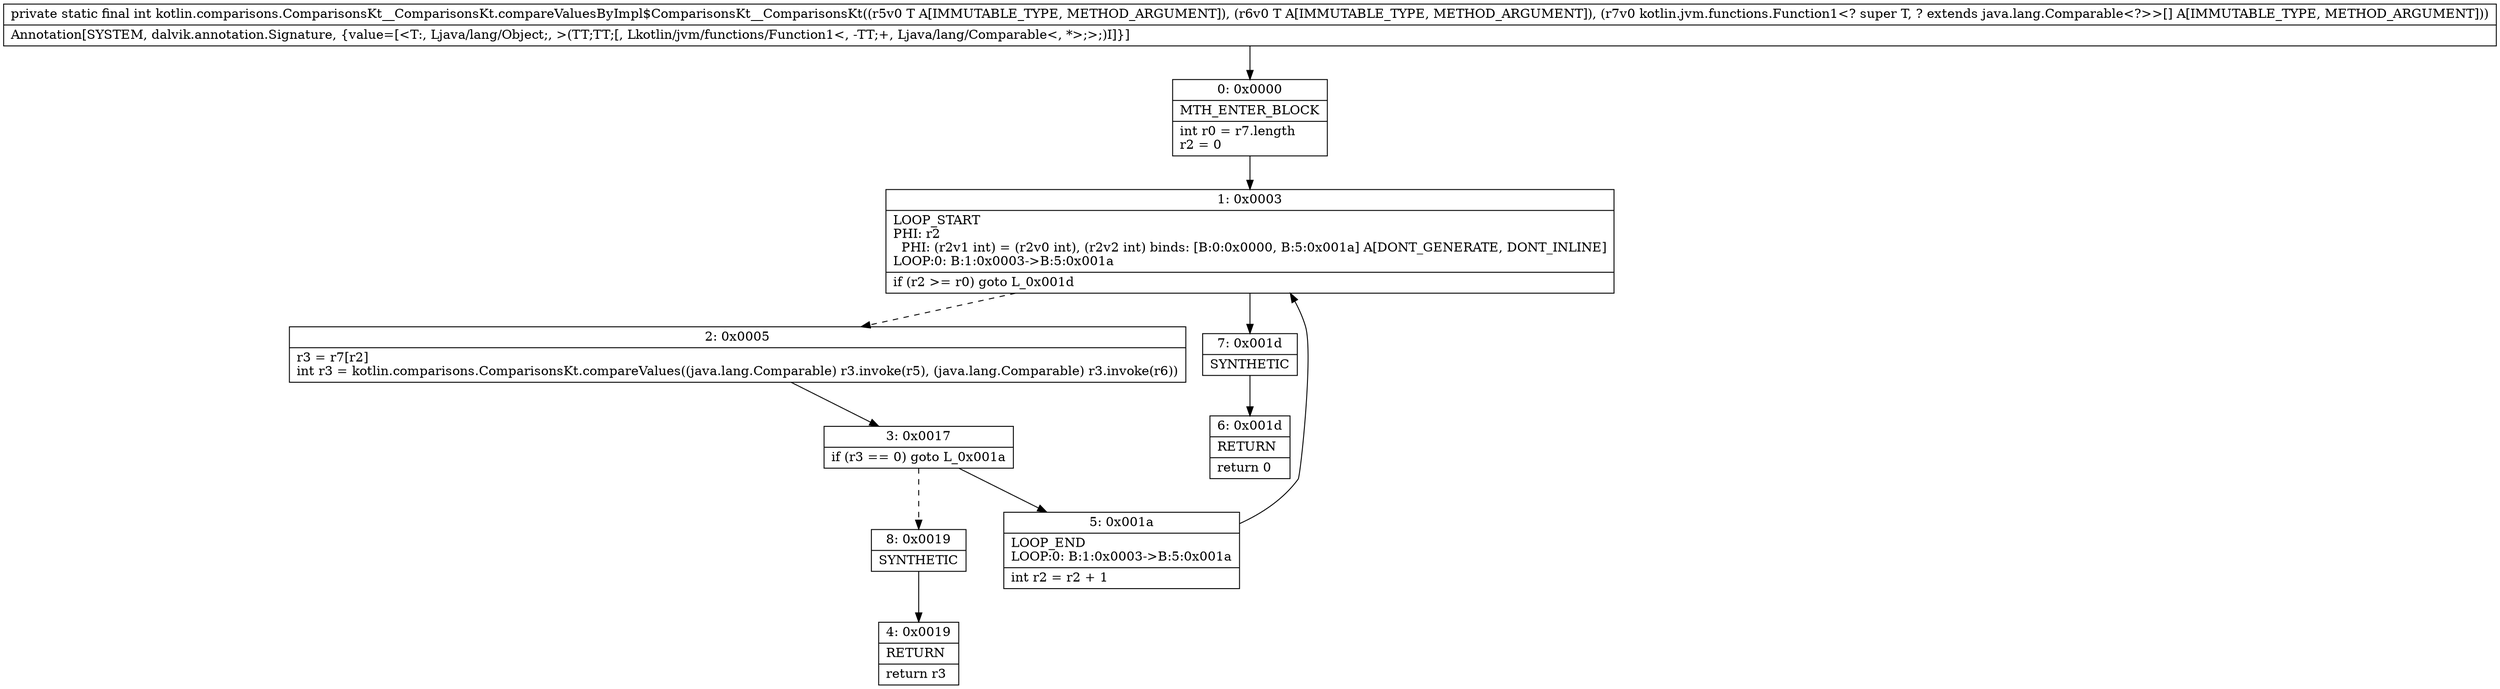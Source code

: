 digraph "CFG forkotlin.comparisons.ComparisonsKt__ComparisonsKt.compareValuesByImpl$ComparisonsKt__ComparisonsKt(Ljava\/lang\/Object;Ljava\/lang\/Object;[Lkotlin\/jvm\/functions\/Function1;)I" {
Node_0 [shape=record,label="{0\:\ 0x0000|MTH_ENTER_BLOCK\l|int r0 = r7.length\lr2 = 0\l}"];
Node_1 [shape=record,label="{1\:\ 0x0003|LOOP_START\lPHI: r2 \l  PHI: (r2v1 int) = (r2v0 int), (r2v2 int) binds: [B:0:0x0000, B:5:0x001a] A[DONT_GENERATE, DONT_INLINE]\lLOOP:0: B:1:0x0003\-\>B:5:0x001a\l|if (r2 \>= r0) goto L_0x001d\l}"];
Node_2 [shape=record,label="{2\:\ 0x0005|r3 = r7[r2]\lint r3 = kotlin.comparisons.ComparisonsKt.compareValues((java.lang.Comparable) r3.invoke(r5), (java.lang.Comparable) r3.invoke(r6))\l}"];
Node_3 [shape=record,label="{3\:\ 0x0017|if (r3 == 0) goto L_0x001a\l}"];
Node_4 [shape=record,label="{4\:\ 0x0019|RETURN\l|return r3\l}"];
Node_5 [shape=record,label="{5\:\ 0x001a|LOOP_END\lLOOP:0: B:1:0x0003\-\>B:5:0x001a\l|int r2 = r2 + 1\l}"];
Node_6 [shape=record,label="{6\:\ 0x001d|RETURN\l|return 0\l}"];
Node_7 [shape=record,label="{7\:\ 0x001d|SYNTHETIC\l}"];
Node_8 [shape=record,label="{8\:\ 0x0019|SYNTHETIC\l}"];
MethodNode[shape=record,label="{private static final int kotlin.comparisons.ComparisonsKt__ComparisonsKt.compareValuesByImpl$ComparisonsKt__ComparisonsKt((r5v0 T A[IMMUTABLE_TYPE, METHOD_ARGUMENT]), (r6v0 T A[IMMUTABLE_TYPE, METHOD_ARGUMENT]), (r7v0 kotlin.jvm.functions.Function1\<? super T, ? extends java.lang.Comparable\<?\>\>[] A[IMMUTABLE_TYPE, METHOD_ARGUMENT]))  | Annotation[SYSTEM, dalvik.annotation.Signature, \{value=[\<T:, Ljava\/lang\/Object;, \>(TT;TT;[, Lkotlin\/jvm\/functions\/Function1\<, \-TT;+, Ljava\/lang\/Comparable\<, *\>;\>;)I]\}]\l}"];
MethodNode -> Node_0;
Node_0 -> Node_1;
Node_1 -> Node_2[style=dashed];
Node_1 -> Node_7;
Node_2 -> Node_3;
Node_3 -> Node_5;
Node_3 -> Node_8[style=dashed];
Node_5 -> Node_1;
Node_7 -> Node_6;
Node_8 -> Node_4;
}

